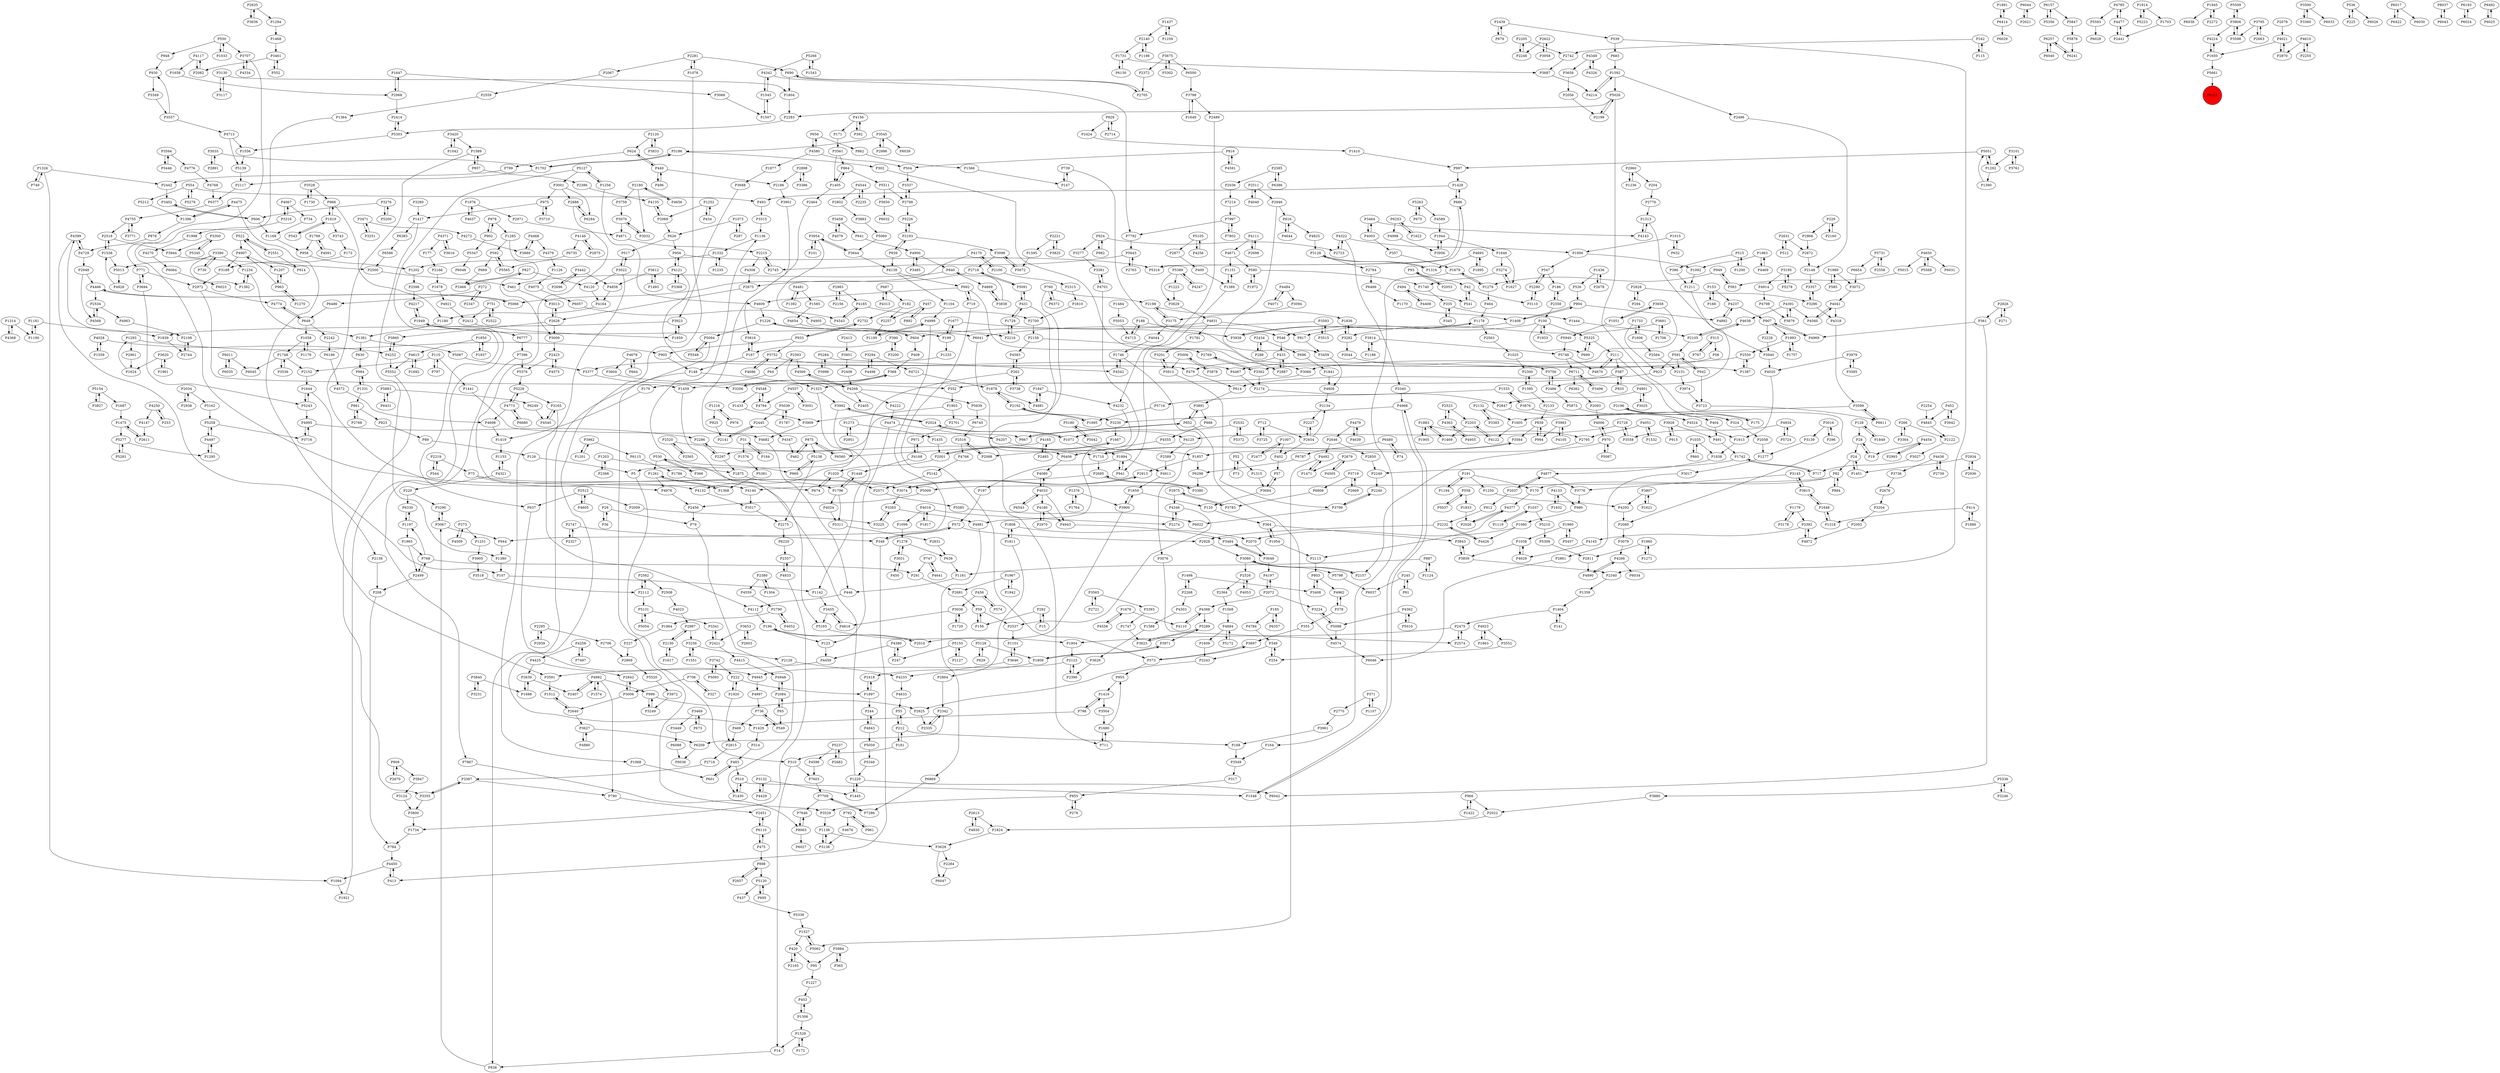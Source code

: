 digraph {
	P1428 -> P493
	P1498 -> P3408
	P3878 -> P5006
	P2442 -> P3402
	P968 -> P1180
	P4877 -> P2037
	P2072 -> P4197
	P3017 -> P2861
	P1687 -> P1475
	P4962 -> P378
	P3761 -> P3101
	P1007 -> P2477
	P3196 -> P404
	P4143 -> P1313
	P3992 -> P2024
	P2961 -> P1624
	P2180 -> P4656
	P504 -> P3337
	P89 -> P126
	P3464 -> P4143
	P5568 -> P4650
	P8063 -> P6027
	P3175 -> P2198
	P1007 -> P402
	P839 -> P994
	P4168 -> P971
	P1376 -> P1764
	P2523 -> P2203
	P4033 -> P4180
	P4197 -> P2072
	P2002 -> P4872
	P1252 -> P434
	P14 -> P838
	P768 -> P1197
	P4020 -> P1913
	P1436 -> P526
	P2001 -> P1667
	P3974 -> P3723
	P2728 -> P4125
	P3648 -> P4197
	P4140 -> P3517
	P4871 -> P2215
	P5062 -> P1527
	P4544 -> P2802
	P4321 -> P220
	P4222 -> P4474
	P2108 -> P4399
	P3302 -> P3675
	P2358 -> P100
	P5142 -> P2571
	P2295 -> P2939
	P6115 -> P1786
	P335 -> P1444
	P2232 -> P2928
	P1993 -> P1757
	P3464 -> P4003
	P1731 -> P6130
	P2157 -> P3080
	P2280 -> P3110
	P420 -> P2165
	P2993 -> P4454
	P5087 -> P970
	P1404 -> P141
	P4715 -> P188
	P1891 -> P6414
	P4117 -> P1658
	P1278 -> P636
	P1897 -> P2418
	P2072 -> P3224
	P6298 -> P3380
	P3529 -> P1138
	P1877 -> P3688
	P6044 -> P2621
	P2646 -> P2850
	P827 -> P2466
	P2423 -> P5376
	P5026 -> P2060
	P2888 -> P6284
	P3504 -> P1680
	P2281 -> P2067
	P1416 -> P3504
	P1605 -> P4122
	P5094 -> P3529
	P4755 -> P3771
	P3594 -> P3446
	P1841 -> P4808
	P1878 -> P2192
	P3274 -> P1627
	P4349 -> P4326
	P768 -> P2499
	P686 -> P5316
	P1710 -> P2695
	P5131 -> P5054
	P4650 -> P5568
	P3697 -> P573
	P912 -> P2232
	P1273 -> P1435
	P4997 -> P736
	P4052 -> P2790
	P4237 -> P907
	P4347 -> P462
	P3942 -> P452
	P1099 -> P1278
	P6257 -> P6040
	P1622 -> P6253
	P1734 -> P784
	P3027 -> P717
	P1256 -> P4609
	P5716 -> P1695
	P220 -> P3290
	P4798 -> P3879
	P2887 -> P433
	P390 -> P167
	P2934 -> P1451
	P857 -> P2386
	P994 -> P839
	P592 -> P669
	P100 -> P1933
	P626 -> P956
	P2565 -> P2520
	P1960 -> P2811
	P2946 -> P3459
	P2268 -> P1498
	P2340 -> P1359
	P2280 -> P547
	P2598 -> P4217
	P3442 -> P4858
	P4474 -> P4207
	P1259 -> P1437
	P4943 -> P3484
	P294 -> P2828
	P7286 -> P7709
	P4524 -> P1913
	P3742 -> P5093
	P949 -> P583
	P2342 -> P2335
	P949 -> P1279
	P2739 -> P4436
	P3265 -> P3225
	P2445 -> P2141
	P1316 -> P3128
	P3051 -> P4557
	P630 -> P984
	P3455 -> P5165
	P4363 -> P2523
	P604 -> P1226
	P2520 -> P2565
	P3688 -> P3923
	P4492 -> P1471
	P5593 -> P6028
	P3390 -> P5013
	P123 -> P4459
	P3251 -> P3471
	P1161 -> P446
	P4168 -> P1448
	P1659 -> P3900
	P1748 -> P2152
	P3938 -> P1178
	P4773 -> P5228
	P573 -> P3697
	P541 -> P42
	P387 -> P833
	P3022 -> P1068
	P2551 -> P522
	P4170 -> P2100
	P1234 -> P1382
	P302 -> P1387
	P930 -> P3349
	P15 -> P292
	P3984 -> P365
	P3124 -> P3800
	P4016 -> P2274
	P2123 -> P2390
	P2913 -> P3074
	P469 -> P2815
	P1417 -> P1380
	P4388 -> P5289
	P5066 -> P4466
	P3393 -> P1747
	P966 -> P2022
	P6611 -> P3599
	P1382 -> P1234
	P6220 -> P2357
	P5059 -> P5346
	P924 -> P982
	P5552 -> P3355
	P798 -> P1416
	P3627 -> P4880
	P1405 -> P864
	P522 -> P4907
	P771 -> P2972
	P1292 -> P1390
	P580 -> P1972
	P2424 -> P1410
	P288 -> P2434
	P712 -> P3725
	P390 -> P3200
	P1576 -> P5381
	P7214 -> P7997
	P3074 -> P3265
	P1107 -> P371
	P291 -> P2681
	P4388 -> P4110
	P3001 -> P6284
	P4474 -> P123
	P1617 -> P2130
	P1364 -> P3074
	P4755 -> P2518
	P1094 -> P1921
	P1742 -> P2249
	P2113 -> P803
	P1390 -> P5051
	P3044 -> P3756
	P887 -> P1161
	P110 -> P1441
	P5105 -> P4256
	P3001 -> P2888
	P5015 -> P583
	P2611 -> P1475
	P1178 -> P2563
	P1448 -> P1796
	P4185 -> P2700
	P515 -> P1200
	P82 -> P170
	P624 -> P440
	P1796 -> P1448
	P924 -> P2723
	P2747 -> P348
	P958 -> P1202
	P4572 -> P4698
	P5154 -> P3827
	P2105 -> P591
	P2888 -> P4140
	P366 -> P530
	P1533 -> P5716
	P191 -> P1250
	P2875 -> P4146
	P153 -> P166
	P4436 -> P2739
	P4346 -> P2537
	P3710 -> P975
	P1261 -> P1368
	P4945 -> P4997
	P1824 -> P3628
	P1895 -> P4693
	P909 -> P2670
	P2654 -> P2227
	P3035 -> P2891
	P1138 -> P3628
	P3098 -> P2718
	P5883 -> P6249
	P695 -> P5120
	P673 -> P3469
	P4892 -> P4237
	P335 -> P345
	P7997 -> P7792
	P266 -> P3364
	P1073 -> P287
	P3833 -> P2120
	P4557 -> P4794
	P1667 -> P2001
	P3594 -> P4776
	P3471 -> P4272
	P3031 -> P450
	P79 -> P1430
	P5731 -> P2558
	P2215 -> P4308
	P5 -> P310
	P6011 -> P6035
	P2295 -> P2706
	P1945 -> P6038
	P840 -> P4869
	P1847 -> P4881
	P4270 -> P6064
	P4774 -> P649
	P3771 -> P4755
	P3840 -> P3231
	P2034 -> P2938
	P2718 -> P2675
	P2130 -> P2987
	P2216 -> P1729
	P197 -> P572
	P1990 -> P1038
	P3256 -> P1551
	P573 -> P955
	P414 -> P1886
	P2972 -> P1459
	P1015 -> P1956
	P4146 -> P2875
	P1649 -> P3798
	P1949 -> P6041
	P7997 -> P7802
	P4982 -> P2407
	P690 -> P1804
	P1252 -> P2069
	P2551 -> P914
	P1659 -> P120
	P4580 -> P1877
	P4391 -> P3879
	P3022 -> P517
	P2523 -> P4363
	P1949 -> P6777
	P1850 -> P1937
	P3165 -> P4112
	P1170 -> P1408
	P1035 -> P860
	P3653 -> P2421
	P364 -> P1954
	P4877 -> P3776
	P3725 -> P712
	P892 -> P457
	P1595 -> P5672
	P2058 -> P1277
	P2558 -> P5731
	P1677 -> P199
	P3752 -> P4467
	P4321 -> P1153
	P2763 -> P5643
	P1176 -> P1058
	P28 -> P19
	P402 -> P57
	P3420 -> P1589
	P1545 -> P4342
	P5172 -> P4884
	P1226 -> P604
	P314 -> P483
	P683 -> P1592
	P1408 -> P904
	P1368 -> P1261
	P3913 -> P3201
	P1416 -> P798
	P4091 -> P1799
	P19 -> P28
	P6480 -> P74
	P790 -> P2451
	P1313 -> P4143
	P5210 -> P5309
	P3485 -> P4900
	P2744 -> P2108
	P1883 -> P1905
	P999 -> P2625
	P4165 -> P2483
	P1894 -> P197
	P526 -> P904
	P494 -> P4408
	P3591 -> P1512
	P7396 -> P5376
	P6064 -> P6023
	P3743 -> P173
	P2205 -> P2742
	P5289 -> P3971
	P3838 -> P4869
	P4326 -> P4349
	P5200 -> P3276
	P970 -> P4006
	P546 -> P433
	P2174 -> P2847
	P878 -> P4729
	P211 -> P387
	P4170 -> P5066
	P692 -> P719
	P686 -> P1428
	P1624 -> P1293
	P948 -> P930
	P591 -> P942
	P4003 -> P357
	P2571 -> P5585
	P6711 -> P3498
	P167 -> P3816
	P1313 -> P3940
	P4794 -> P4548
	P3827 -> P5154
	P6088 -> P6036
	P1538 -> P5013
	P1169 -> P958
	P4322 -> P1956
	P5309 -> P2811
	P220 -> P6330
	P5565 -> P592
	P2706 -> P2869
	P1878 -> P4881
	P1408 -> P817
	P5165 -> P1904
	P3139 -> P1277
	P1285 -> P3009
	P4468 -> P3889
	P2550 -> P3066
	P2716 -> P3367
	P310 -> P7603
	P4679 -> P3604
	P1592 -> P5026
	P491 -> P1742
	P5509 -> P3806
	P6157 -> P5356
	P24 -> P1451
	P1799 -> P4091
	P2255 -> P4610
	P5093 -> P3742
	P3561 -> P864
	P2414 -> P5303
	P4721 -> P1878
	P4023 -> P2987
	P5180 -> P4125
	P3368 -> P4121
	P1976 -> P4637
	P1648 -> P3815
	P4051 -> P2795
	P2520 -> P1710
	P3500 -> P3360
	P4121 -> P3368
	P4121 -> P956
	P3900 -> P1659
	P6480 -> P6787
	P2439 -> P539
	P547 -> P186
	P1331 -> P984
	P73 -> P52
	P5091 -> P431
	P3079 -> P4266
	P3128 -> P2784
	P4006 -> P970
	P408 -> P368
	P2407 -> P4982
	P550 -> P3707
	P3972 -> P3249
	P3196 -> P175
	P272 -> P2347
	P3623 -> P5289
	P852 -> P867
	P3280 -> P1417
	P1179 -> P3178
	P1273 -> P2951
	P1606 -> P1733
	P3006 -> P2842
	P4075 -> P6057
	P3009 -> P2423
	P3296 -> P3357
	P1903 -> P2701
	P2037 -> P4877
	P182 -> P2732
	P2180 -> P3759
	P3446 -> P3594
	P1417 -> P6383
	P1035 -> P1838
	P558 -> P1833
	P4901 -> P3025
	P4380 -> P4459
	P42 -> P541
	P6377 -> P4755
	P4346 -> P2274
	P1306 -> P453
	P2126 -> P4233
	P5336 -> P3246
	P4497 -> P5258
	P3565 -> P3393
	P2140 -> P1731
	P898 -> P2657
	P624 -> P799
	P3646 -> P1101
	P2284 -> P6047
	P574 -> P456
	P6560 -> P875
	P2842 -> P3006
	P4670 -> P211
	P2675 -> P2628
	P3364 -> P266
	P2165 -> P420
	P2315 -> P2810
	P262 -> P3738
	P855 -> P278
	P1730 -> P3528
	P4469 -> P1963
	P1920 -> P222
	P2872 -> P2148
	P5155 -> P247
	P4252 -> P5552
	P6057 -> P4543
	P2357 -> P4833
	P861 -> P823
	P4540 -> P3165
	P4969 -> P907
	P4467 -> P2174
	P530 -> P969
	P433 -> P479
	P3909 -> P4682
	P2971 -> P4871
	P2728 -> P3558
	P1256 -> P5127
	P3905 -> P3518
	P3627 -> P6209
	P816 -> P4591
	P368 -> P1323
	P5303 -> P1556
	P2585 -> P6386
	P2802 -> P3883
	P2696 -> P3442
	P6253 -> P1622
	P6680 -> P4773
	P2300 -> P1395
	P1702 -> P5186
	P355 -> P3697
	P1731 -> P3687
	P3130 -> P1804
	P1819 -> P3743
	P2327 -> P2747
	P939 -> P2193
	P242 -> P2742
	P245 -> P91
	P3341 -> P2421
	P3117 -> P3130
	P5042 -> P5180
	P4776 -> P4768
	P1747 -> P3623
	P616 -> P4644
	P4982 -> P999
	P3067 -> P944
	P3282 -> P1836
	P552 -> P3461
	P2603 -> P3653
	P4105 -> P3983
	P2192 -> P3230
	P2654 -> P2134
	P196 -> P2010
	P3954 -> P101
	P5284 -> P4542
	P2134 -> P2227
	P6372 -> P760
	P2297 -> P1875
	P4825 -> P3128
	P4391 -> P4638
	P4999 -> P1195
	P3658 -> P3362
	P3716 -> P4995
	P1954 -> P364
	P3798 -> P1649
	P3719 -> P6808
	P2613 -> P1824
	P2676 -> P3204
	P530 -> P366
	P2512 -> P4605
	P4481 -> P1392
	P292 -> P15
	P988 -> P4555
	P3461 -> P552
	P1092 -> P1211
	P6777 -> P7396
	P4968 -> P3230
	P1746 -> P4542
	P3646 -> P4233
	P799 -> P2442
	P1179 -> P3392
	P751 -> P2522
	P184 -> P31
	P128 -> P28
	P656 -> P862
	P3036 -> P1720
	P1389 -> P1151
	P3616 -> P4371
	P4843 -> P5059
	P1692 -> P4615
	P3806 -> P3598
	P1678 -> P4921
	P626 -> P517
	P2705 -> P690
	P1894 -> P941
	P6869 -> P7286
	P4833 -> P1734
	P1961 -> P3620
	P739 -> P147
	P42 -> P3110
	P1235 -> P1332
	P4923 -> P3552
	P4583 -> P262
	P2564 -> P2151
	P3016 -> P3139
	P1781 -> P3201
	P6431 -> P5883
	P440 -> P496
	P4125 -> P2589
	P1437 -> P2140
	P3392 -> P4145
	P554 -> P493
	P706 -> P3006
	P2423 -> P4575
	P4112 -> P196
	P3951 -> P2408
	P719 -> P573
	P4556 -> P1676
	P2516 -> P4766
	P4120 -> P4164
	P5258 -> P4497
	P3545 -> P2996
	P1658 -> P2068
	P1606 -> P2564
	P1295 -> P4497
	P65 -> P549
	P3691 -> P1706
	P4773 -> P6680
	P4033 -> P4943
	P1956 -> P1092
	P862 -> P1566
	P1202 -> P2598
	P7867 -> P8063
	P378 -> P4962
	P461 -> P3013
	P4610 -> P2255
	P364 -> P3843
	P3947 -> P3124
	P2198 -> P1836
	P5748 -> P6711
	P861 -> P2768
	P74 -> P6480
	P3094 -> P3175
	P923 -> P614
	P2563 -> P1025
	P536 -> P225
	P1956 -> P547
	P7792 -> P5643
	P4633 -> P55
	P4380 -> P247
	P4484 -> P4071
	P2628 -> P3860
	P1680 -> P711
	P2635 -> P3636
	P4548 -> P4794
	P4544 -> P2235
	P1609 -> P2243
	P75 -> P5009
	P5051 -> P997
	P1548 -> P4968
	P6017 -> P6422
	P361 -> P6042
	P2631 -> P512
	P52 -> P73
	P3110 -> P2280
	P6414 -> P6029
	P3684 -> P120
	P2240 -> P3799
	P2798 -> P3337
	P2828 -> P294
	P3961 -> P168
	P1468 -> P3461
	P1261 -> P4976
	P413 -> P4450
	P349 -> P254
	P2975 -> P3783
	P365 -> P3984
	P5511 -> P2798
	P5155 -> P2127
	P1559 -> P4028
	P4342 -> P7792
	P327 -> P706
	P1875 -> P1796
	P3979 -> P3585
	P736 -> P549
	P3175 -> P4044
	P2486 -> P5873
	P31 -> P184
	P4637 -> P1976
	P452 -> P3942
	P3080 -> P5798
	P734 -> P1169
	P4713 -> P1556
	P1498 -> P2268
	P4568 -> P2534
	P4477 -> P4785
	P244 -> P4843
	P2158 -> P4583
	P2593 -> P64
	P4934 -> P3558
	P583 -> P949
	P3891 -> P988
	P1422 -> P966
	P2776 -> P1313
	P1060 -> P4426
	P760 -> P2297
	P1435 -> P2001
	P2574 -> P2475
	P4269 -> P4222
	P4639 -> P4479
	P792 -> P4676
	P5091 -> P2718
	P1914 -> P5223
	P5228 -> P4773
	P4269 -> P5939
	P907 -> P4969
	P904 -> P4892
	P5243 -> P4995
	P2898 -> P3386
	P2140 -> P1198
	P2622 -> P3958
	P4557 -> P3051
	P3224 -> P5088
	P4591 -> P816
	P3274 -> P1740
	P5281 -> P5277
	P1430 -> P510
	P4033 -> P4080
	P1864 -> P227
	P2193 -> P3098
	P636 -> P1161
	P315 -> P56
	P5105 -> P2877
	P171 -> P3561
	P1037 -> P1119
	P3983 -> P994
	P2701 -> P971
	P4858 -> P4164
	P2861 -> P6046
	P186 -> P2358
	P3707 -> P4334
	P1304 -> P2380
	P1285 -> P592
	P2593 -> P4569
	P2511 -> P2946
	P5277 -> P5281
	P4831 -> P1781
	P2072 -> P4388
	P550 -> P948
	P5724 -> P4934
	P4830 -> P2613
	P4609 -> P1226
	P2483 -> P4165
	P1445 -> P1229
	P3880 -> P2022
	P1433 -> P3909
	P2635 -> P1294
	P247 -> P4380
	P2589 -> P4911
	P1945 -> P2272
	P4224 -> P1650
	P1197 -> P1965
	P4477 -> P2441
	P3940 -> P4020
	P1236 -> P2960
	P4067 -> P3316
	P3080 -> P2157
	P2489 -> P4232
	P550 -> P1033
	P2010 -> P196
	P4955 -> P4363
	P4881 -> P1847
	P147 -> P739
	P5223 -> P1914
	P1679 -> P1279
	P3752 -> P4686
	P4040 -> P2511
	P3032 -> P3070
	P3367 -> P3355
	P543 -> P1819
	P6654 -> P3072
	P1920 -> P2815
	P2714 -> P828
	P164 -> P3549
	P2663 -> P3795
	P1729 -> P431
	P278 -> P855
	P2654 -> P402
	P4165 -> P6560
	P1180 -> P1381
	P3694 -> P5243
	P2421 -> P3341
	P93 -> P42
	P1894 -> P4911
	P400 -> P1389
	P1294 -> P1468
	P1437 -> P1259
	P3984 -> P95
	P2987 -> P2130
	P3914 -> P5748
	P3815 -> P1648
	P2268 -> P4303
	P1292 -> P5051
	P4041 -> P4318
	P2386 -> P4135
	P860 -> P1035
	P1469 -> P1883
	P5939 -> P6745
	P2500 -> P461
	P1058 -> P1748
	P817 -> P3459
	P3653 -> P2603
	P100 -> P5325
	P3795 -> P2663
	P2372 -> P2705
	P1989 -> P3072
	P2132 -> P1605
	P1326 -> P749
	P4247 -> P5389
	P2640 -> P1512
	P784 -> P4450
	P4928 -> P1538
	P2024 -> P3992
	P6253 -> P4998
	P3195 -> P4914
	P3066 -> P1459
	P2193 -> P939
	P2831 -> P636
	P1648 -> P1318
	P3128 -> P1316
	P522 -> P2551
	P1451 -> P24
	P3067 -> P3290
	P6466 -> P1170
	P1126 -> P4075
	P5585 -> P6022
	P5876 -> P6241
	P4111 -> P2698
	P2562 -> P2112
	P5026 -> P2283
	P3458 -> P4079
	P6157 -> P5847
	P3290 -> P3067
	P2960 -> P1236
	P1703 -> P2441
	P1293 -> P905
	P2198 -> P3175
	P2192 -> P1695
	P1441 -> P867
	P315 -> P767
	P153 -> P4237
	P1104 -> P4999
	P978 -> P902
	P1181 -> P1190
	P3377 -> P3206
	P272 -> P6486
	P2559 -> P1364
	P2405 -> P2593
	P3558 -> P2728
	P2024 -> P1071
	P1033 -> P550
	P2228 -> P3940
	P3956 -> P1944
	P1702 -> P2117
	P4905 -> P2216
	P3025 -> P4901
	P999 -> P3249
	P3962 -> P6115
	P2082 -> P4117
	P3687 -> P4214
	P1507 -> P1545
	P2970 -> P4180
	P5051 -> P1292
	P1201 -> P3962
	P4028 -> P4252
	P110 -> P2152
	P2877 -> P400
	P4784 -> P349
	P2864 -> P2342
	P1592 -> P2496
	P1323 -> P4132
	P494 -> P541
	P1592 -> P4214
	P3825 -> P2221
	P5120 -> P695
	P6586 -> P2500
	P296 -> P3016
	P2625 -> P2335
	P4147 -> P2611
	P1650 -> P5661
	P287 -> P1073
	P3795 -> P3598
	P3859 -> P3843
	P2768 -> P861
	P3518 -> P2112
	P1585 -> P4654
	P222 -> P1897
	P2679 -> P1471
	P4808 -> P2134
	P1811 -> P1808
	P4907 -> P3188
	P3675 -> P2372
	P2100 -> P2315
	P2670 -> P909
	P2723 -> P4322
	P4880 -> P3627
	P5389 -> P3629
	P2242 -> P6196
	P4269 -> P2405
	P614 -> P3891
	P5139 -> P2117
	P3068 -> P1507
	P749 -> P1326
	P6130 -> P1731
	P3628 -> P2284
	P349 -> P2243
	P2678 -> P1436
	P592 -> P5565
	P970 -> P1857
	P3206 -> P368
	P5010 -> P4362
	P1796 -> P5311
	P1151 -> P1389
	P3296 -> P4318
	P262 -> P4583
	P3876 -> P324
	P1538 -> P2518
	P4111 -> P4671
	P699 -> P5325
	P2068 -> P1647
	P3552 -> P254
	P404 -> P491
	P4569 -> P4269
	P222 -> P1920
	P1278 -> P3031
	P2640 -> P3627
	P1404 -> P2475
	P2368 -> P1203
	P4901 -> P2847
	P120 -> P364
	P6711 -> P6362
	P4884 -> P5172
	P4982 -> P790
	P2695 -> P4140
	P606 -> P1169
	P3843 -> P3859
	P4701 -> P4981
	P2960 -> P204
	P2518 -> P3944
	P1944 -> P3956
	P3225 -> P3265
	P6041 -> P6406
	P212 -> P55
	P1857 -> P6298
	P4003 -> P3464
	P904 -> P1408
	P115 -> P242
	P3517 -> P2275
	P2518 -> P1538
	P3138 -> P1138
	P3315 -> P1136
	P2870 -> P4021
	P1543 -> P5266
	P166 -> P153
	P1967 -> P2681
	P1181 -> P1839
	P2639 -> P2407
	P1748 -> P6045
	P606 -> P3402
	P4968 -> P1548
	P4156 -> P171
	P679 -> P2439
	P3390 -> P1382
	P4729 -> P2948
	P2795 -> P2157
	P4233 -> P4633
	P2550 -> P1387
	P1512 -> P2640
	P3599 -> P6611
	P310 -> P14
	P747 -> P4641
	P204 -> P2776
	P2186 -> P3901
	P1972 -> P580
	P717 -> P1742
	P1532 -> P4051
	P4146 -> P6735
	P969 -> P5138
	P2508 -> P4023
	P852 -> P3891
	P211 -> P4670
	P2060 -> P3079
	P3101 -> P3761
	P5672 -> P3098
	P5940 -> P5748
	P4914 -> P4798
	P75 -> P4132
	P1190 -> P1181
	P5873 -> P4524
	P1211 -> P2486
	P4067 -> P734
	P1921 -> P1949
	P2850 -> P2249
	P168 -> P3549
	P3188 -> P2972
	P1315 -> P3684
	P6196 -> P4572
	P2219 -> P544
	P667 -> P182
	P5006 -> P3913
	P760 -> P2198
	P6110 -> P475
	P2108 -> P2744
	P902 -> P5347
	P1203 -> P2368
	P3282 -> P3044
	P172 -> P1529
	P554 -> P5279
	P3195 -> P5278
	P3859 -> P2340
	P4481 -> P1585
	P4408 -> P494
	P1646 -> P3274
	P95 -> P1227
	P2001 -> P1020
	P357 -> P1679
	P3691 -> P3282
	P3620 -> P1624
	P2088 -> P2516
	P3838 -> P840
	P840 -> P461
	P515 -> P386
	P3954 -> P4905
	P1574 -> P4982
	P4053 -> P2526
	P324 -> P2058
	P4021 -> P1650
	P1804 -> P2283
	P1250 -> P4293
	P1234 -> P1381
	P2272 -> P1945
	P1746 -> P3076
	P2534 -> P4963
	P6110 -> P2451
	P2084 -> P65
	P4729 -> P4399
	P52 -> P1315
	P5154 -> P1687
	P5289 -> P3623
	P2130 -> P1617
	P2522 -> P751
	P2254 -> P4845
	P6330 -> P1197
	P2679 -> P4505
	P3362 -> P2769
	P253 -> P4250
	P4232 -> P2088
	P3883 -> P5060
	P2056 -> P2199
	P1037 -> P5210
	P4575 -> P2423
	P5006 -> P3878
	P2227 -> P2654
	P440 -> P2186
	P3891 -> P852
	P3383 -> P2132
	P1937 -> P1850
	P199 -> P1677
	P6745 -> P2516
	P1251 -> P3905
	P3564 -> P1710
	P875 -> P462
	P2221 -> P1595
	P4121 -> P479
	P1551 -> P3256
	P1914 -> P1703
	P3022 -> P4120
	P1965 -> P768
	P1963 -> P4469
	P5060 -> P3644
	P414 -> P1318
	P1153 -> P4321
	P483 -> P601
	P4995 -> P3716
	P4117 -> P2082
	P2123 -> P4945
	P4845 -> P2122
	P126 -> P5
	P2120 -> P624
	P6017 -> P6030
	P4256 -> P5105
	P7709 -> P7286
	P1020 -> P674
	P5243 -> P1644
	P914 -> P522
	P547 -> P2280
	P4436 -> P3736
	P179 -> P1419
	P984 -> P1331
	P2022 -> P1824
	P4266 -> P6034
	P864 -> P5511
	P1960 -> P1271
	P4214 -> P1592
	P1227 -> P453
	P1071 -> P1894
	P5847 -> P5876
	P1216 -> P925
	P4650 -> P5015
	P5520 -> P3972
	P915 -> P3928
	P2026 -> P4377
	P907 -> P1993
	P3783 -> P2975
	P59 -> P2537
	P7497 -> P4258
	P371 -> P2770
	P5026 -> P2199
	P2105 -> P4638
	P1904 -> P2123
	P496 -> P440
	P1306 -> P1529
	P649 -> P2242
	P5303 -> P2414
	P975 -> P1417
	P909 -> P3947
	P816 -> P504
	P823 -> P89
	P3013 -> P2628
	P4644 -> P616
	P101 -> P3954
	P5278 -> P3195
	P453 -> P1306
	P1396 -> P4475
	P2274 -> P4346
	P2445 -> P4347
	P857 -> P1589
	P2975 -> P4346
	P3277 -> P3381
	P3889 -> P4468
	P4768 -> P6377
	P3357 -> P3296
	P4139 -> P692
	P1527 -> P5062
	P4145 -> P4629
	P4638 -> P2105
	P82 -> P884
	P1419 -> P1153
	P3449 -> P6088
	P2486 -> P3756
	P1811 -> P2864
	P5372 -> P2532
	P1849 -> P128
	P2364 -> P1568
	P2408 -> P4269
	P4454 -> P2993
	P3528 -> P1730
	P2122 -> P3027
	P649 -> P1058
	P3515 -> P3593
	P2380 -> P1304
	P5650 -> P6032
	P4831 -> P817
	P5316 -> P686
	P4024 -> P5311
	P4693 -> P1895
	P1676 -> P4110
	P4963 -> P2108
	P3355 -> P3367
	P2466 -> P827
	P4371 -> P177
	P2639 -> P1688
	P1195 -> P4999
	P1527 -> P420
	P902 -> P978
	P2412 -> P1859
	P1680 -> P955
	P2156 -> P2983
	P1932 -> P4133
	P667 -> P4313
	P1025 -> P2300
	P3256 -> P2126
	P4080 -> P4033
	P6735 -> P5565
	P4313 -> P667
	P3798 -> P2489
	P1178 -> P3938
	P4362 -> P5010
	P5186 -> P302
	P3719 -> P2669
	P4362 -> P5088
	P4399 -> P2138
	P2810 -> P2700
	P1886 -> P414
	P3807 -> P4293
	P456 -> P574
	P3536 -> P1748
	P1566 -> P147
	P2297 -> P2286
	P6386 -> P2585
	P440 -> P624
	P1293 -> P2961
	P730 -> P3390
	P1136 -> P1332
	P3658 -> P1051
	P177 -> P2166
	P3612 -> P1493
	P475 -> P898
	P692 -> P4609
	P5389 -> P1223
	P1078 -> P1429
	P956 -> P5316
	P4679 -> P664
	P4133 -> P980
	P4342 -> P1545
	P4318 -> P3599
	P8037 -> P6043
	P5228 -> P3165
	P3684 -> P57
	P3200 -> P390
	P371 -> P1107
	P1436 -> P2678
	P4872 -> P3392
	P4207 -> P1857
	P2215 -> P2745
	P348 -> P572
	P2826 -> P361
	P3076 -> P2574
	P1207 -> P963
	P1277 -> P3017
	P475 -> P6110
	P2631 -> P2872
	P2243 -> P2625
	P3604 -> P352
	P939 -> P4139
	P6043 -> P8037
	P3815 -> P3145
	P3498 -> P6711
	P1954 -> P2113
	P3944 -> P2500
	P457 -> P892
	P4322 -> P3340
	P942 -> P591
	P2646 -> P4492
	P4272 -> P3889
	P5277 -> P1295
	P3628 -> P6047
	P3928 -> P491
	P1395 -> P2133
	P4686 -> P3752
	P760 -> P6372
	P1060 -> P2070
	P457 -> P2257
	P4459 -> P3591
	P2100 -> P4170
	P3145 -> P3776
	P4701 -> P3381
	P1742 -> P717
	P1051 -> P5940
	P348 -> P413
	P1318 -> P1648
	P1229 -> P1445
	P2669 -> P3719
	P1729 -> P2216
	P188 -> P546
	P4258 -> P7497
	P3080 -> P2526
	P4454 -> P19
	P1799 -> P958
	P4164 -> P1180
	P3971 -> P1809
	P1229 -> P1136
	P3392 -> P4872
	P3362 -> P2174
	P1993 -> P2550
	P1038 -> P4629
	P2281 -> P1078
	P966 -> P1422
	P5131 -> P3341
	P2983 -> P4185
	P7646 -> P8063
	P6543 -> P4033
	P29 -> P79
	P1556 -> P5139
	P1381 -> P630
	P4650 -> P6031
	P3035 -> P1702
	P3230 -> P1667
	P3381 -> P4701
	P5279 -> P554
	P4252 -> P3860
	P2203 -> P4122
	P188 -> P4715
	P1787 -> P5039
	P191 -> P170
	P706 -> P327
	P1359 -> P1404
	P4349 -> P3656
	P2148 -> P3357
	P5138 -> P2275
	P1859 -> P3923
	P933 -> P2732
	P4900 -> P840
	P855 -> P3529
	P4998 -> P3956
	P1720 -> P3036
	P898 -> P5120
	P6193 -> P6024
	P1326 -> P1094
	P2203 -> P1469
	P530 -> P1261
	P1429 -> P314
	P373 -> P1251
	P3557 -> P4713
	P554 -> P5212
	P6406 -> P4080
	P2742 -> P3687
	P4589 -> P1944
	P5053 -> P4715
	P2380 -> P4559
	P1942 -> P1967
	P4921 -> P2412
	P1695 -> P2192
	P7396 -> P7867
	P4016 -> P1817
	P4629 -> P1038
	P1809 -> P2418
	P2951 -> P1273
	P3545 -> P6039
	P3316 -> P1998
	P3294 -> P4721
	P199 -> P1233
	P4021 -> P2870
	P4682 -> P446
	P5338 -> P1527
	P2496 -> P2148
	P2151 -> P3974
	P2537 -> P1101
	P944 -> P1380
	P59 -> P156
	P317 -> P855
	P978 -> P1285
	P4250 -> P4147
	P1197 -> P6330
	P3675 -> P3302
	P3098 -> P5672
	P4071 -> P4484
	P1475 -> P2611
	P4610 -> P2870
	P2221 -> P3825
	P7709 -> P7646
	P3459 -> P4808
	P2084 -> P4948
	P963 -> P4907
	P3471 -> P3251
	P601 -> P483
	P2117 -> P6377
	P3300 -> P5345
	P2948 -> P4466
	P2180 -> P3032
	P544 -> P2219
	P3742 -> P222
	P4907 -> P1207
	P5263 -> P4589
	P1194 -> P191
	P1589 -> P4976
	P2335 -> P2342
	P2132 -> P3383
	P3694 -> P771
	P2441 -> P4477
	P5088 -> P4574
	P1650 -> P4224
	P3072 -> P4041
	P254 -> P349
	P1216 -> P976
	P464 -> P1178
	P2138 -> P208
	P2983 -> P2156
	P852 -> P4574
	P4948 -> P2084
	P4548 -> P1433
	P2342 -> P6209
	P2972 -> P4774
	P2499 -> P208
	P433 -> P2887
	P1229 -> P6042
	P6808 -> P3783
	P170 -> P4377
	P7802 -> P7997
	P4293 -> P2060
	P3402 -> P606
	P3901 -> P3816
	P1808 -> P2070
	P1380 -> P107
	P1976 -> P2971
	P3276 -> P606
	P690 -> P2705
	P747 -> P291
	P1271 -> P1960
	P4466 -> P2534
	P1679 -> P164
	P1545 -> P1507
	P446 -> P4112
	P1314 -> P4368
	P3367 -> P790
	P833 -> P387
	P1323 -> P3992
	P1270 -> P963
	P4671 -> P1151
	P373 -> P4509
	P4425 -> P2842
	P5263 -> P675
	P2112 -> P2562
	P1392 -> P4481
	P4505 -> P2679
	P3265 -> P4981
	P1644 -> P3591
	P3246 -> P5336
	P2526 -> P2364
	P1998 -> P4270
	P3380 -> P2695
	P4560 -> P4041
	P1819 -> P543
	P1588 -> P3626
	P173 -> P3188
	P1071 -> P2024
	P8063 -> P7646
	P3876 -> P1533
	P3629 -> P4831
	P483 -> P510
	P4041 -> P4560
	P4180 -> P2970
	P968 -> P1819
	P5356 -> P6157
	P2934 -> P2936
	P227 -> P2869
	P1138 -> P3138
	P479 -> P614
	P5798 -> P6037
	P4250 -> P253
	P3355 -> P3800
	P3484 -> P3648
	P803 -> P4962
	P2790 -> P1864
	P3738 -> P262
	P345 -> P335
	P2347 -> P272
	P2275 -> P6220
	P3626 -> P2390
	P4450 -> P1094
	P5237 -> P2682
	P1990 -> P5457
	P2009 -> P3225
	P4363 -> P4955
	P2790 -> P4052
	P980 -> P1060
	P5643 -> P2763
	P3455 -> P4618
	P976 -> P1216
	P1405 -> P2464
	P4051 -> P1532
	P2987 -> P3256
	P2770 -> P3961
	P3759 -> P3070
	P3900 -> P2010
	P6035 -> P6011
	P637 -> P4945
	P4618 -> P3455
	P431 -> P5091
	P517 -> P3022
	P963 -> P1270
	P572 -> P2928
	P1389 -> P941
	P2585 -> P2036
	P1038 -> P3859
	P2160 -> P229
	P3656 -> P2056
	P211 -> P324
	P2257 -> P1195
	P4656 -> P2180
	P1078 -> P2281
	P875 -> P5138
	P1529 -> P14
	P4475 -> P1396
	P2682 -> P5237
	P55 -> P212
	P1621 -> P3807
	P2464 -> P4682
	P3549 -> P317
	P3316 -> P4067
	P3840 -> P1688
	P93 -> P2053
	P378 -> P355
	P2698 -> P4111
	P632 -> P1015
	P549 -> P736
	P2732 -> P933
	P456 -> P3036
	P91 -> P245
	P181 -> P310
	P3031 -> P1278
	P3006 -> P2640
	P3860 -> P4252
	P4615 -> P5552
	P591 -> P923
	P1863 -> P4923
	P2036 -> P7214
	P2451 -> P6110
	P3294 -> P4498
	P5325 -> P699
	P6492 -> P6025
	P1850 -> P4615
	P2037 -> P912
	P6357 -> P185
	P982 -> P924
	P4016 -> P1099
	P6011 -> P6045
	P5127 -> P637
	P4654 -> P199
	P31 -> P1576
	P3958 -> P2622
	P4033 -> P6543
	P580 -> P1740
	P907 -> P2228
	P181 -> P212
	P167 -> P148
	P3442 -> P2696
	P4426 -> P2232
	P828 -> P2424
	P2828 -> P3296
	P971 -> P4168
	P242 -> P115
	P4399 -> P4729
	P2141 -> P2445
	P2747 -> P2327
	P5548 -> P5094
	P1279 -> P1679
	P4492 -> P5062
	P4773 -> P4698
	P2700 -> P2158
	P3979 -> P4020
	P4999 -> P944
	P5128 -> P1809
	P2418 -> P1897
	P905 -> P148
	P4377 -> P2113
	P5376 -> P5228
	P3132 -> P1445
	P2477 -> P1007
	P970 -> P5087
	P1647 -> P3068
	P1119 -> P1037
	P5039 -> P1787
	P493 -> P3315
	P6040 -> P6257
	P1967 -> P1942
	P558 -> P5037
	P5237 -> P4596
	P4237 -> P4892
	P2928 -> P3080
	P1475 -> P5277
	P1200 -> P515
	P2695 -> P3380
	P1410 -> P997
	P2070 -> P3648
	P4371 -> P3616
	P2219 -> P75
	P3249 -> P999
	P3776 -> P980
	P712 -> P2654
	P229 -> P2968
	P3276 -> P5200
	P110 -> P797
	P2681 -> P59
	P3620 -> P1961
	P827 -> P4120
	P696 -> P1841
	P5748 -> P4670
	P5266 -> P1543
	P3016 -> P296
	P3914 -> P1188
	P4217 -> P1949
	P1493 -> P3612
	P4574 -> P6046
	P5120 -> P437
	P431 -> P1729
	P5258 -> P3716
	P1897 -> P244
	P2499 -> P768
	P2532 -> P5372
	P128 -> P1849
	P262 -> P5
	P4671 -> P580
	P1706 -> P3691
	P1188 -> P3914
	P875 -> P6560
	P6362 -> P2093
	P3799 -> P6022
	P3723 -> P6611
	P803 -> P3408
	P2456 -> P79
	P3644 -> P3954
	P3598 -> P3806
	P1808 -> P1811
	P5162 -> P5258
	P2390 -> P2123
	P6284 -> P2888
	P3500 -> P6033
	P2511 -> P4040
	P3923 -> P1859
	P867 -> P852
	P955 -> P1416
	P736 -> P469
	P2621 -> P6044
	P5180 -> P5042
	P961 -> P792
	P4269 -> P4569
	P4475 -> P107
	P975 -> P3710
	P2968 -> P2872
	P5311 -> P2831
	P245 -> P6037
	P1883 -> P1469
	P3130 -> P3117
	P1042 -> P3420
	P3557 -> P930
	P1757 -> P1993
	P4596 -> P7603
	P1644 -> P5243
	P5039 -> P2445
	P2249 -> P2240
	P5226 -> P2193
	P1764 -> P1376
	P352 -> P1903
	P4641 -> P747
	P4698 -> P1419
	P536 -> P6026
	P2826 -> P271
	P3337 -> P2798
	P1331 -> P861
	P4833 -> P2357
	P616 -> P4825
	P1332 -> P1235
	P5266 -> P4342
	P3165 -> P4540
	P4079 -> P3458
	P36 -> P29
	P3593 -> P6041
	P792 -> P961
	P1836 -> P3282
	P4766 -> P5142
	P4995 -> P2286
	P3998 -> P5284
	P1905 -> P1883
	P1963 -> P1092
	P64 -> P179
	P767 -> P315
	P2628 -> P3013
	P5643 -> P2745
	P3675 -> P6500
	P1051 -> P3658
	P1944 -> P1646
	P884 -> P82
	P2948 -> P4568
	P4497 -> P1295
	P1381 -> P5067
	P225 -> P536
	P185 -> P6357
	P4466 -> P5066
	P1223 -> P3629
	P4498 -> P3294
	P3962 -> P1201
	P6241 -> P6257
	P1933 -> P100
	P3800 -> P1734
	P1733 -> P923
	P2205 -> P2246
	P5067 -> P3377
	P3420 -> P1042
	P4831 -> P604
	P6500 -> P3798
	P3913 -> P3799
	P3458 -> P641
	P4843 -> P244
	P156 -> P59
	P6257 -> P6241
	P2069 -> P626
	P2946 -> P616
	P4377 -> P2026
	P649 -> P4774
	P2622 -> P2246
	P4981 -> P6869
	P3593 -> P3515
	P924 -> P3277
	P3585 -> P3979
	P4258 -> P4425
	P1332 -> P1202
	P1326 -> P2442
	P2898 -> P2186
	P5284 -> P3998
	P2192 -> P1878
	P669 -> P2466
	P271 -> P2826
	P1688 -> P2639
	P4110 -> P4388
	P5661 -> P6021
	P2120 -> P3833
	P1817 -> P4016
	P1428 -> P686
	P5037 -> P558
	P3036 -> P4618
	P3561 -> P1405
	P3807 -> P1621
	P4185 -> P4543
	P4605 -> P2512
	P1847 -> P4232
	P1733 -> P1606
	P2413 -> P3951
	P6383 -> P6586
	P3390 -> P1234
	P229 -> P2160
	P1965 -> P2499
	P4139 -> P1104
	P2936 -> P2934
	P4391 -> P4560
	P798 -> P1429
	P4303 -> P1588
	P2358 -> P186
	P452 -> P4845
	P2127 -> P5155
	P797 -> P110
	P57 -> P3684
	P3992 -> P1142
	P1589 -> P857
	P3599 -> P1605
	P3612 -> P4858
	P771 -> P3694
	P1833 -> P2026
	P392 -> P4156
	P2246 -> P2205
	P4135 -> P2069
	P1529 -> P172
	P1484 -> P5053
	P5325 -> P211
	P1459 -> P5165
	P462 -> P875
	P839 -> P3564
	P6486 -> P649
	P1819 -> P968
	P1396 -> P878
	P2562 -> P2508
	P4869 -> P3838
	P3132 -> P4429
	P1226 -> P5094
	P3386 -> P2898
	P1020 -> P2571
	P100 -> P699
	P2532 -> P1071
	P4266 -> P4890
	P512 -> P2631
	P3816 -> P167
	P997 -> P1428
	P5127 -> P3001
	P4479 -> P4639
	P107 -> P1142
	P2283 -> P5303
	P420 -> P95
	P5128 -> P629
	P572 -> P348
	P3954 -> P3644
	P1142 -> P3455
	P82 -> P5009
	P208 -> P784
	P3074 -> P2913
	P4543 -> P4185
	P3001 -> P975
	P3736 -> P2676
	P2526 -> P4053
	P3408 -> P803
	P3390 -> P730
	P1058 -> P1176
	P4559 -> P2790
	P1314 -> P1190
	P6422 -> P6017
	P3340 -> P4968
	P4934 -> P5724
	P3879 -> P4391
	P838 -> P3067
	P292 -> P156
	P963 -> P1207
	P4429 -> P3132
	P4133 -> P1932
	P4180 -> P4943
	P5347 -> P6048
	P4132 -> P3517
	P196 -> P123
	P56 -> P4467
	P1627 -> P3274
	P437 -> P5338
	P2199 -> P5026
	P3469 -> P673
	P4713 -> P5139
	P4479 -> P2646
	P5346 -> P1229
	P510 -> P1548
	P100 -> P546
	P4334 -> P3707
	P1838 -> P4877
	P386 -> P1211
	P4976 -> P2456
	P3545 -> P5186
	P65 -> P2084
	P2434 -> P696
	P3360 -> P3500
	P2939 -> P2295
	P2053 -> P93
	P4509 -> P373
	P2745 -> P2215
	P4542 -> P1746
	P4415 -> P4948
	P434 -> P1252
	P5013 -> P4928
	P3145 -> P3815
	P5127 -> P1256
	P1068 -> P601
	P1857 -> P2913
	P2516 -> P2088
	P5212 -> P1396
	P864 -> P1405
	P28 -> P24
	P148 -> P1323
	P1101 -> P3646
	P4911 -> P1659
	P3101 -> P1292
	P5389 -> P4247
	P4982 -> P1574
	P3565 -> P2721
	P2718 -> P5091
	P3648 -> P3484
	P2996 -> P3545
	P2938 -> P2034
	P3928 -> P915
	P4580 -> P656
	P6209 -> P6036
	P2475 -> P2574
	P629 -> P5128
	P4468 -> P4379
	P4122 -> P2203
	P2534 -> P4568
	P1748 -> P3536
	P1949 -> P4217
	P1677 -> P3938
	P5381 -> P1368
	P4484 -> P3094
	P3528 -> P968
	P3178 -> P1179
	P674 -> P1020
	P361 -> P4969
	P3469 -> P3449
	P6025 -> P6492
	P1198 -> P2140
	P2166 -> P1678
	P2034 -> P5162
	P5336 -> P3880
	P4580 -> P504
	P3806 -> P4224
	P4693 -> P1316
	P2798 -> P5226
	P3923 -> P1839
	P6414 -> P1891
	P5186 -> P1702
	P2769 -> P3362
	P4450 -> P413
	P3201 -> P3913
	P5457 -> P1990
	P2158 -> P2769
	P1387 -> P2550
	P3707 -> P771
	P3204 -> P2002
	P1395 -> P2300
	P4322 -> P2723
	P2286 -> P2297
	P2811 -> P4890
	P3983 -> P4105
	P656 -> P4580
	P751 -> P2412
	P4156 -> P392
	P1646 -> P1627
	P510 -> P1430
	P1710 -> P3564
	P942 -> P3723
	P4379 -> P1126
	P191 -> P1194
	P5883 -> P6431
	P2847 -> P4524
	P387 -> P352
	P1279 -> P464
	P3756 -> P2486
	P6249 -> P4540
	P692 -> P3066
	P4368 -> P1314
	P1533 -> P3876
	P4900 -> P3485
	P2891 -> P3035
	P148 -> P838
	P1883 -> P2795
	P1015 -> P632
	P212 -> P181
	P3636 -> P2635
	P2068 -> P2414
	P2421 -> P4415
	P1903 -> P3909
	P175 -> P3196
	P2078 -> P4021
	P3644 -> P4139
	P2232 -> P4426
	P539 -> P683
	P185 -> P4784
	P1809 -> P3971
	P431 -> P711
	P1233 -> P3377
	P768 -> P291
	P1740 -> P335
	P675 -> P5263
	P266 -> P2122
	P4890 -> P4266
	P3349 -> P3557
	P6024 -> P6193
	P4923 -> P1863
	P2869 -> P5520
	P2721 -> P3565
	P2657 -> P898
	P2475 -> P1904
	P3461 -> P2082
	P5009 -> P2456
	P4425 -> P2639
	P5094 -> P5548
	P2439 -> P679
	P4555 -> P6406
	P182 -> P2257
	P2193 -> P5226
	P2784 -> P6466
	P887 -> P1124
	P739 -> P2887
	P1786 -> P674
	P2512 -> P2009
	P2112 -> P5131
	P2093 -> P4006
	P1647 -> P2068
	P1568 -> P4884
	P3070 -> P3032
	P3231 -> P3840
	P24 -> P82
	P5511 -> P5650
	P2281 -> P690
	P2815 -> P2716
	P1839 -> P2744
	P1471 -> P4492
	P450 -> P3031
	P4028 -> P1559
	P6787 -> P6298
	P4044 -> P1746
	P1203 -> P1875
	P719 -> P692
	P4785 -> P5593
	P2434 -> P288
	P925 -> P2141
	P2067 -> P2559
	P828 -> P2714
	P2235 -> P4544
	P2152 -> P1644
	P1989 -> P585
	P4785 -> P4477
	P3806 -> P5509
	P2512 -> P637
	P591 -> P2151
	P29 -> P36
	P7603 -> P7709
	P5088 -> P3224
	P3070 -> P4871
	P212 -> P168
	P1676 -> P4556
	P5138 -> P969
	P933 -> P3752
	P4884 -> P1609
	P5054 -> P5131
	P956 -> P4121
	P711 -> P1680
	P2133 -> P839
	P604 -> P408
	P5345 -> P3300
	P1444 -> P2105
	P368 -> P3206
	P2069 -> P4135
	P1124 -> P887
	P664 -> P4679
	P641 -> P4900
	P585 -> P1989
	P1376 -> P3900
	P5731 -> P6654
	P4615 -> P1692
	P933 -> P905
	P2613 -> P4830
	P941 -> P1894
	P1073 -> P626
	P539 -> P2340
	P1796 -> P4024
	P2628 -> P3009
	P4308 -> P2675
	P3300 -> P3944
	P1913 -> P1838
	P4676 -> P3138
	P3799 -> P2240
	P141 -> P1404
	P6021 [shape=circle]
	P6021 [style=filled]
	P6021 [fillcolor=red]
}